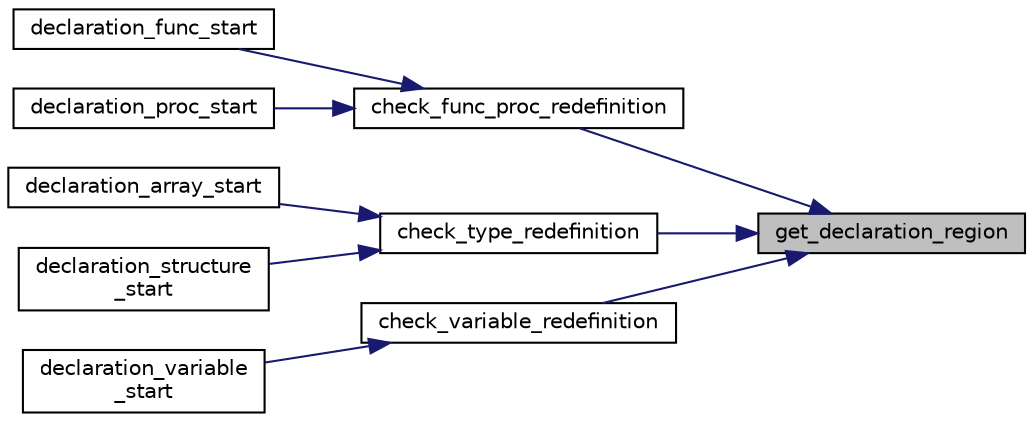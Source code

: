digraph "get_declaration_region"
{
 // LATEX_PDF_SIZE
  edge [fontname="Helvetica",fontsize="10",labelfontname="Helvetica",labelfontsize="10"];
  node [fontname="Helvetica",fontsize="10",shape=record];
  rankdir="RL";
  Node1 [label="get_declaration_region",height=0.2,width=0.4,color="black", fillcolor="grey75", style="filled", fontcolor="black",tooltip="Gets the region of a declaration."];
  Node1 -> Node2 [dir="back",color="midnightblue",fontsize="10",style="solid",fontname="Helvetica"];
  Node2 [label="check_func_proc_redefinition",height=0.2,width=0.4,color="black", fillcolor="white", style="filled",URL="$d0/d8b/func__proc__validation_8c.html#a8411cbcac96e774b3d92ba56cd92d927",tooltip="Checks if a function or procedure has been redefined."];
  Node2 -> Node3 [dir="back",color="midnightblue",fontsize="10",style="solid",fontname="Helvetica"];
  Node3 [label="declaration_func_start",height=0.2,width=0.4,color="black", fillcolor="white", style="filled",URL="$dc/d66/func__proc__manager_8c.html#ad308181286b701d8a073ea5416924e1d",tooltip="Starts the declaration of a function."];
  Node2 -> Node4 [dir="back",color="midnightblue",fontsize="10",style="solid",fontname="Helvetica"];
  Node4 [label="declaration_proc_start",height=0.2,width=0.4,color="black", fillcolor="white", style="filled",URL="$dc/d66/func__proc__manager_8c.html#a1423e71098aec906db6b648a65845296",tooltip="Starts the declaration of a procedure."];
  Node1 -> Node5 [dir="back",color="midnightblue",fontsize="10",style="solid",fontname="Helvetica"];
  Node5 [label="check_type_redefinition",height=0.2,width=0.4,color="black", fillcolor="white", style="filled",URL="$d2/d71/type__validation_8c.html#ad0ff0ffaf64af0526cea2fc312001686",tooltip="Checks if a type has been redefined."];
  Node5 -> Node6 [dir="back",color="midnightblue",fontsize="10",style="solid",fontname="Helvetica"];
  Node6 [label="declaration_array_start",height=0.2,width=0.4,color="black", fillcolor="white", style="filled",URL="$d3/d13/array__manager_8c.html#a2bb30a00cd527c3decfe286173f052e1",tooltip="Starts the declaration of an array."];
  Node5 -> Node7 [dir="back",color="midnightblue",fontsize="10",style="solid",fontname="Helvetica"];
  Node7 [label="declaration_structure\l_start",height=0.2,width=0.4,color="black", fillcolor="white", style="filled",URL="$d1/da1/structure__manager_8c.html#aa577dea532d7d7c93aca4df9fa53235c",tooltip="Starts the declaration of a structure."];
  Node1 -> Node8 [dir="back",color="midnightblue",fontsize="10",style="solid",fontname="Helvetica"];
  Node8 [label="check_variable_redefinition",height=0.2,width=0.4,color="black", fillcolor="white", style="filled",URL="$da/d3a/variable__validation_8c.html#a9516a6e44a11928cf63ddf2d18960920",tooltip="Checks if a variable has been redefined."];
  Node8 -> Node9 [dir="back",color="midnightblue",fontsize="10",style="solid",fontname="Helvetica"];
  Node9 [label="declaration_variable\l_start",height=0.2,width=0.4,color="black", fillcolor="white", style="filled",URL="$de/d23/variable__manager_8c.html#af85e197b346ed860553f44112be19c28",tooltip="Starts the declaration of a variable."];
}
